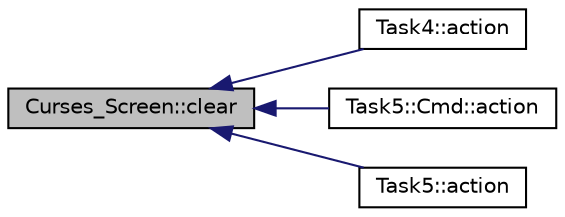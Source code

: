 digraph G
{
  bgcolor="transparent";
  edge [fontname="Helvetica",fontsize="10",labelfontname="Helvetica",labelfontsize="10"];
  node [fontname="Helvetica",fontsize="10",shape=record];
  rankdir="LR";
  Node1 [label="Curses_Screen::clear",height=0.2,width=0.4,color="black", fillcolor="grey75", style="filled" fontcolor="black"];
  Node1 -> Node2 [dir="back",color="midnightblue",fontsize="10",style="solid",fontname="Helvetica"];
  Node2 [label="Task4::action",height=0.2,width=0.4,color="black",URL="$classTask4.html#a2a7d07836599ad51be274201cf6c2027",tooltip="start operation"];
  Node1 -> Node3 [dir="back",color="midnightblue",fontsize="10",style="solid",fontname="Helvetica"];
  Node3 [label="Task5::Cmd::action",height=0.2,width=0.4,color="black",URL="$classTask5_1_1Cmd.html#a69b1cdf1fbefc7adf8bf41d39553bb54",tooltip="Start the command line."];
  Node1 -> Node4 [dir="back",color="midnightblue",fontsize="10",style="solid",fontname="Helvetica"];
  Node4 [label="Task5::action",height=0.2,width=0.4,color="black",URL="$classTask5.html#a9348e9a0fadd86b7e76c66d66521fe39",tooltip="Functionality of the fifth test application."];
}
